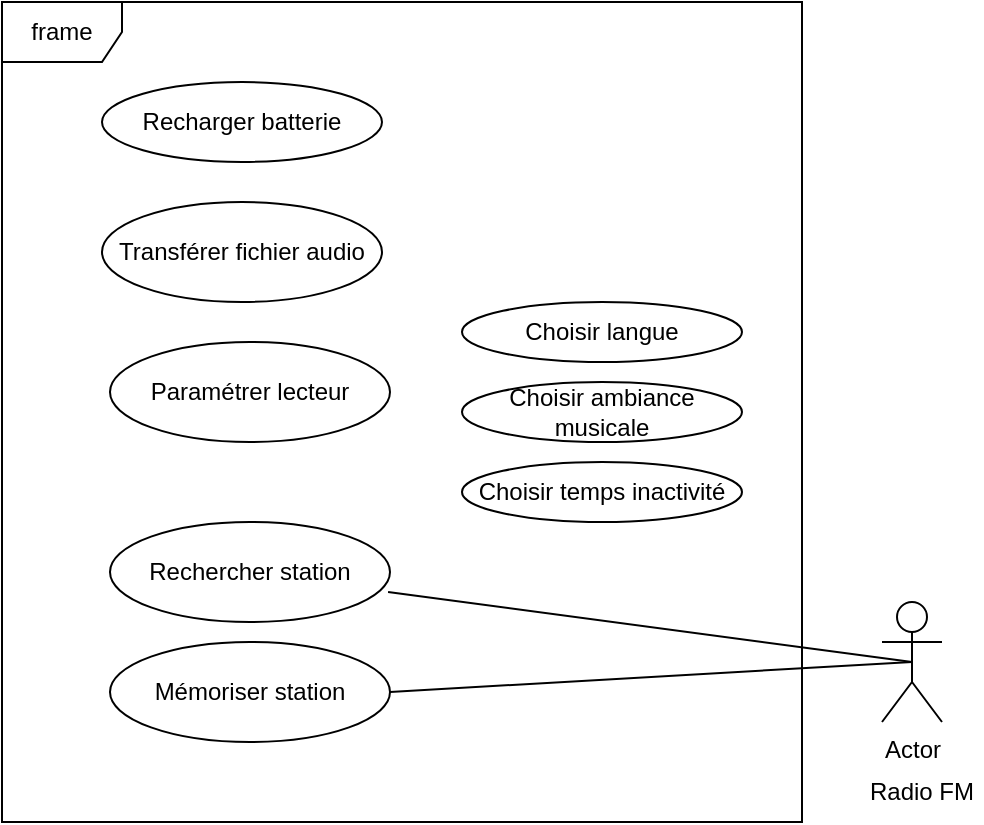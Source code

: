 <mxfile version="21.3.7" type="github">
  <diagram name="Page-1" id="I8tbZvyaCPqe2Y13UgWQ">
    <mxGraphModel dx="1050" dy="525" grid="1" gridSize="10" guides="1" tooltips="1" connect="1" arrows="1" fold="1" page="1" pageScale="1" pageWidth="827" pageHeight="1169" math="0" shadow="0">
      <root>
        <mxCell id="0" />
        <mxCell id="1" parent="0" />
        <mxCell id="e8HIZiEtEVQKkVLlD2JW-1" value="Recharger batterie" style="ellipse;whiteSpace=wrap;html=1;" vertex="1" parent="1">
          <mxGeometry x="270" y="60" width="140" height="40" as="geometry" />
        </mxCell>
        <mxCell id="e8HIZiEtEVQKkVLlD2JW-2" value="Transférer fichier audio" style="ellipse;whiteSpace=wrap;html=1;" vertex="1" parent="1">
          <mxGeometry x="270" y="120" width="140" height="50" as="geometry" />
        </mxCell>
        <mxCell id="e8HIZiEtEVQKkVLlD2JW-3" value="Paramétrer lecteur" style="ellipse;whiteSpace=wrap;html=1;" vertex="1" parent="1">
          <mxGeometry x="274" y="190" width="140" height="50" as="geometry" />
        </mxCell>
        <mxCell id="e8HIZiEtEVQKkVLlD2JW-4" value="Choisir langue" style="ellipse;whiteSpace=wrap;html=1;" vertex="1" parent="1">
          <mxGeometry x="450" y="170" width="140" height="30" as="geometry" />
        </mxCell>
        <mxCell id="e8HIZiEtEVQKkVLlD2JW-5" value="Choisir ambiance musicale" style="ellipse;whiteSpace=wrap;html=1;" vertex="1" parent="1">
          <mxGeometry x="450" y="210" width="140" height="30" as="geometry" />
        </mxCell>
        <mxCell id="e8HIZiEtEVQKkVLlD2JW-6" value="Choisir temps inactivité" style="ellipse;whiteSpace=wrap;html=1;" vertex="1" parent="1">
          <mxGeometry x="450" y="250" width="140" height="30" as="geometry" />
        </mxCell>
        <mxCell id="e8HIZiEtEVQKkVLlD2JW-7" value="&lt;div&gt;Rechercher station&lt;/div&gt;" style="ellipse;whiteSpace=wrap;html=1;" vertex="1" parent="1">
          <mxGeometry x="274" y="280" width="140" height="50" as="geometry" />
        </mxCell>
        <mxCell id="e8HIZiEtEVQKkVLlD2JW-8" value="&lt;div&gt;Mémoriser station&lt;/div&gt;" style="ellipse;whiteSpace=wrap;html=1;" vertex="1" parent="1">
          <mxGeometry x="274" y="340" width="140" height="50" as="geometry" />
        </mxCell>
        <mxCell id="e8HIZiEtEVQKkVLlD2JW-9" value="Actor" style="shape=umlActor;verticalLabelPosition=bottom;verticalAlign=top;html=1;" vertex="1" parent="1">
          <mxGeometry x="660" y="320" width="30" height="60" as="geometry" />
        </mxCell>
        <mxCell id="e8HIZiEtEVQKkVLlD2JW-10" value="frame" style="shape=umlFrame;whiteSpace=wrap;html=1;pointerEvents=0;" vertex="1" parent="1">
          <mxGeometry x="220" y="20" width="400" height="410" as="geometry" />
        </mxCell>
        <mxCell id="e8HIZiEtEVQKkVLlD2JW-20" value="Radio FM" style="text;html=1;strokeColor=none;fillColor=none;align=center;verticalAlign=middle;whiteSpace=wrap;rounded=0;" vertex="1" parent="1">
          <mxGeometry x="650" y="400" width="60" height="30" as="geometry" />
        </mxCell>
        <mxCell id="e8HIZiEtEVQKkVLlD2JW-23" value="" style="endArrow=none;html=1;rounded=0;entryX=0.5;entryY=0.5;entryDx=0;entryDy=0;entryPerimeter=0;exitX=0.993;exitY=0.7;exitDx=0;exitDy=0;exitPerimeter=0;" edge="1" parent="1" source="e8HIZiEtEVQKkVLlD2JW-7" target="e8HIZiEtEVQKkVLlD2JW-9">
          <mxGeometry width="50" height="50" relative="1" as="geometry">
            <mxPoint x="430" y="320" as="sourcePoint" />
            <mxPoint x="480" y="270" as="targetPoint" />
          </mxGeometry>
        </mxCell>
        <mxCell id="e8HIZiEtEVQKkVLlD2JW-24" value="" style="endArrow=none;html=1;rounded=0;entryX=0.5;entryY=0.5;entryDx=0;entryDy=0;entryPerimeter=0;exitX=1;exitY=0.5;exitDx=0;exitDy=0;" edge="1" parent="1" source="e8HIZiEtEVQKkVLlD2JW-8" target="e8HIZiEtEVQKkVLlD2JW-9">
          <mxGeometry width="50" height="50" relative="1" as="geometry">
            <mxPoint x="430" y="320" as="sourcePoint" />
            <mxPoint x="480" y="270" as="targetPoint" />
          </mxGeometry>
        </mxCell>
      </root>
    </mxGraphModel>
  </diagram>
</mxfile>
